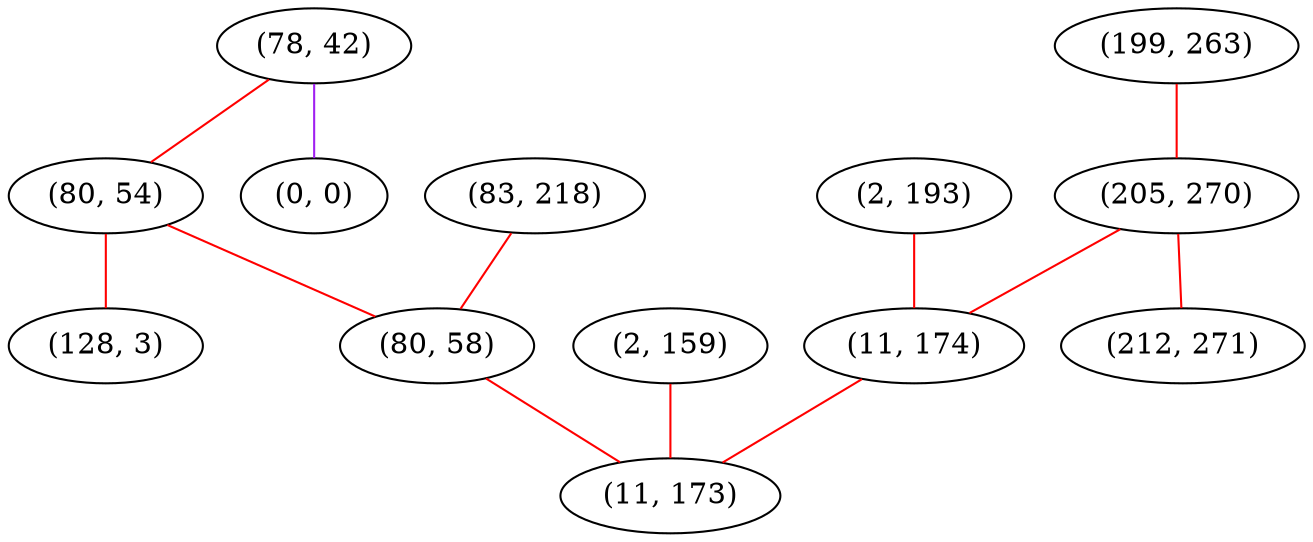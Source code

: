 graph "" {
"(78, 42)";
"(80, 54)";
"(2, 159)";
"(83, 218)";
"(199, 263)";
"(2, 193)";
"(205, 270)";
"(0, 0)";
"(80, 58)";
"(11, 174)";
"(212, 271)";
"(128, 3)";
"(11, 173)";
"(78, 42)" -- "(80, 54)"  [color=red, key=0, weight=1];
"(78, 42)" -- "(0, 0)"  [color=purple, key=0, weight=4];
"(80, 54)" -- "(128, 3)"  [color=red, key=0, weight=1];
"(80, 54)" -- "(80, 58)"  [color=red, key=0, weight=1];
"(2, 159)" -- "(11, 173)"  [color=red, key=0, weight=1];
"(83, 218)" -- "(80, 58)"  [color=red, key=0, weight=1];
"(199, 263)" -- "(205, 270)"  [color=red, key=0, weight=1];
"(2, 193)" -- "(11, 174)"  [color=red, key=0, weight=1];
"(205, 270)" -- "(212, 271)"  [color=red, key=0, weight=1];
"(205, 270)" -- "(11, 174)"  [color=red, key=0, weight=1];
"(80, 58)" -- "(11, 173)"  [color=red, key=0, weight=1];
"(11, 174)" -- "(11, 173)"  [color=red, key=0, weight=1];
}
